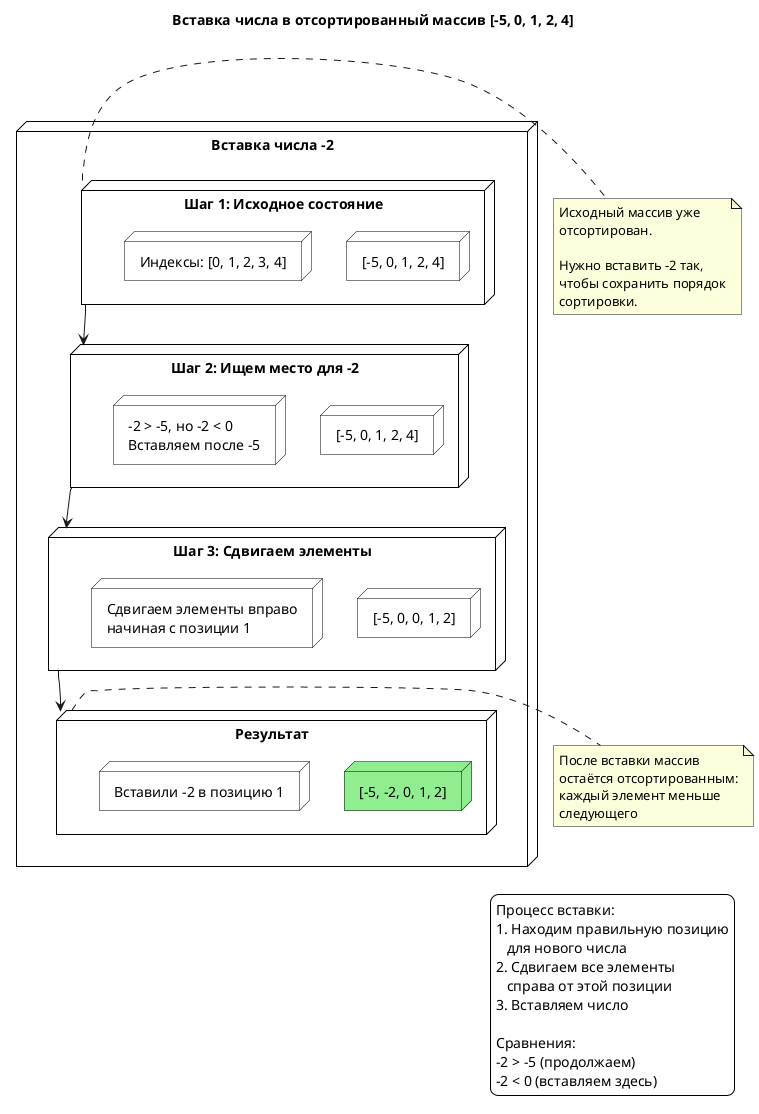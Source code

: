 @startuml
title Вставка числа в отсортированный массив [-5, 0, 1, 2, 4]

skinparam backgroundColor white
skinparam node {
    BackgroundColor white
    BorderColor black
    FontSize 14
}

node "Вставка числа -2" as main {
    node "Шаг 1: Исходное состояние" as step1 {
        node "[-5, 0, 1, 2, 4]" as arr1
        node "Индексы: [0, 1, 2, 3, 4]" as idx1
    }

    node "Шаг 2: Ищем место для -2" as step2 {
        node "[-5, 0, 1, 2, 4]" as arr2
        node "-2 > -5, но -2 < 0\nВставляем после -5" as note2
    }

    node "Шаг 3: Сдвигаем элементы" as step3 {
        node "[-5, 0, 0, 1, 2]" as arr3
        node "Сдвигаем элементы вправо\nначиная с позиции 1" as note3
    }

    node "Результат" as result {
        node "[-5, -2, 0, 1, 2]" as arr4 #LightGreen
        node "Вставили -2 в позицию 1" as note4
    }
}

step1 -down-> step2
step2 -down-> step3
step3 -down-> result

note right of step1
    Исходный массив уже
    отсортирован.
    
    Нужно вставить -2 так,
    чтобы сохранить порядок
    сортировки.
end note

note right of result
    После вставки массив
    остаётся отсортированным:
    каждый элемент меньше
    следующего
end note

legend right
    Процесс вставки:
    1. Находим правильную позицию
       для нового числа
    2. Сдвигаем все элементы
       справа от этой позиции
    3. Вставляем число
    
    Сравнения:
    -2 > -5 (продолжаем)
    -2 < 0 (вставляем здесь)
end legend

@enduml
